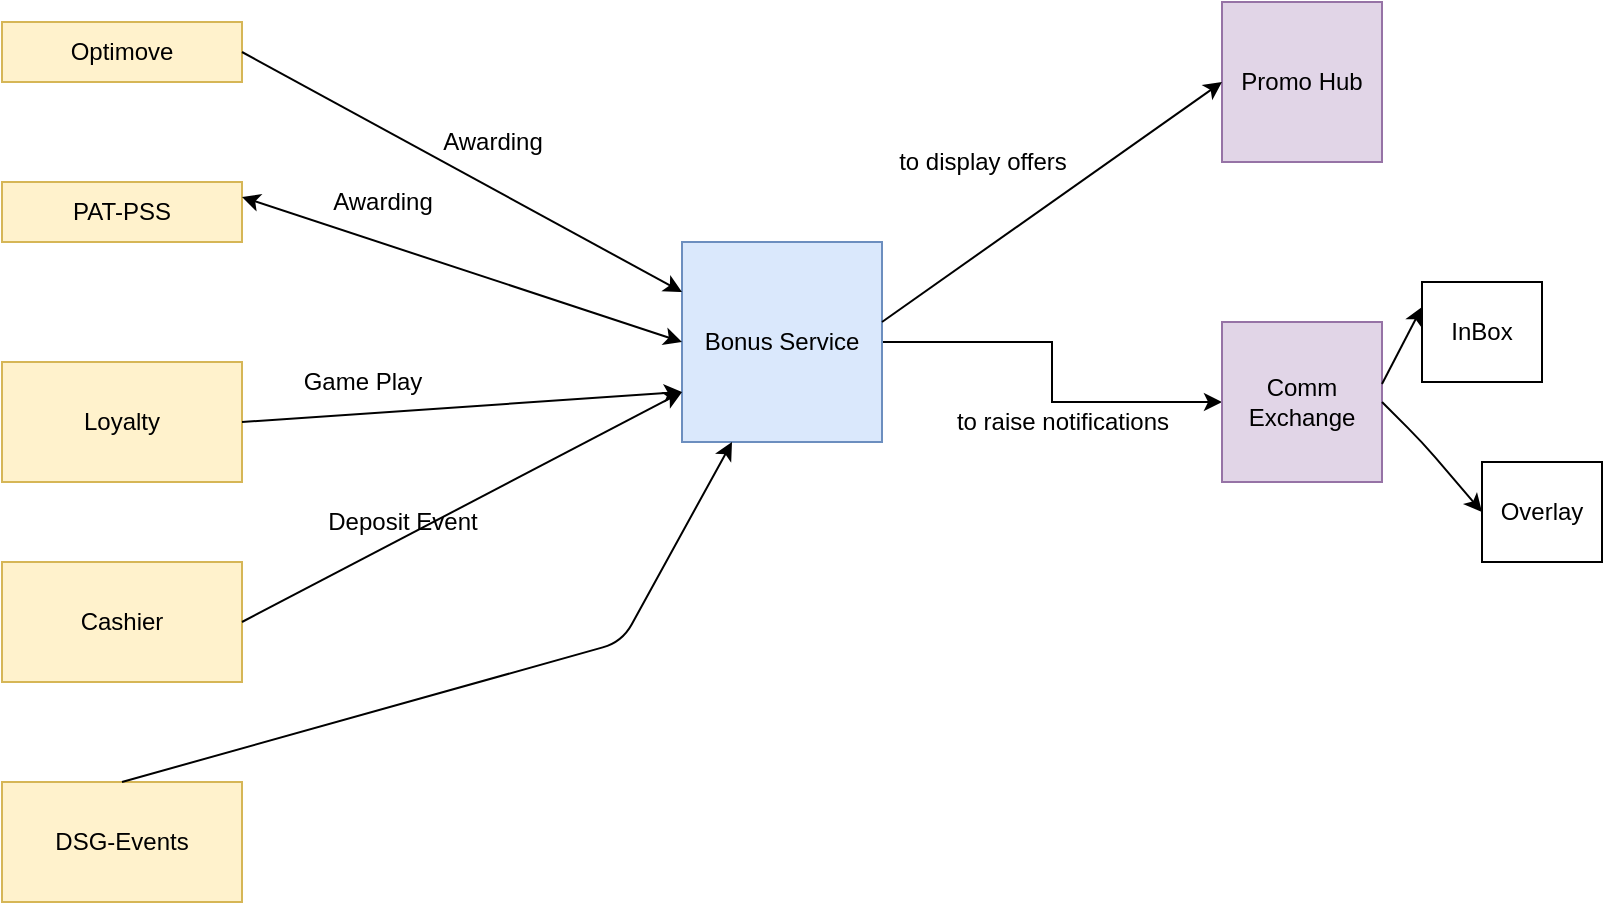 <mxfile version="14.3.2" type="github">
  <diagram id="Ne-A38cFuKAmn3kmK_f1" name="Page-1">
    <mxGraphModel dx="1038" dy="548" grid="1" gridSize="10" guides="1" tooltips="1" connect="1" arrows="1" fold="1" page="1" pageScale="1" pageWidth="850" pageHeight="1100" math="0" shadow="0">
      <root>
        <mxCell id="0" />
        <mxCell id="1" parent="0" />
        <mxCell id="nQvZEJqto41dGLA5HLPd-20" style="edgeStyle=orthogonalEdgeStyle;rounded=0;orthogonalLoop=1;jettySize=auto;html=1;entryX=0;entryY=0.5;entryDx=0;entryDy=0;" parent="1" source="nQvZEJqto41dGLA5HLPd-1" target="nQvZEJqto41dGLA5HLPd-18" edge="1">
          <mxGeometry relative="1" as="geometry">
            <mxPoint x="490" y="220" as="targetPoint" />
          </mxGeometry>
        </mxCell>
        <mxCell id="nQvZEJqto41dGLA5HLPd-1" value="Bonus Service" style="whiteSpace=wrap;html=1;aspect=fixed;fillColor=#dae8fc;strokeColor=#6c8ebf;" parent="1" vertex="1">
          <mxGeometry x="380" y="160" width="100" height="100" as="geometry" />
        </mxCell>
        <mxCell id="nQvZEJqto41dGLA5HLPd-2" value="Optimove" style="rounded=0;whiteSpace=wrap;html=1;fillColor=#fff2cc;strokeColor=#d6b656;" parent="1" vertex="1">
          <mxGeometry x="40" y="50" width="120" height="30" as="geometry" />
        </mxCell>
        <mxCell id="nQvZEJqto41dGLA5HLPd-3" value="" style="endArrow=classic;html=1;exitX=1;exitY=0.5;exitDx=0;exitDy=0;entryX=0;entryY=0.25;entryDx=0;entryDy=0;" parent="1" source="nQvZEJqto41dGLA5HLPd-2" target="nQvZEJqto41dGLA5HLPd-1" edge="1">
          <mxGeometry width="50" height="50" relative="1" as="geometry">
            <mxPoint x="400" y="310" as="sourcePoint" />
            <mxPoint x="450" y="260" as="targetPoint" />
          </mxGeometry>
        </mxCell>
        <mxCell id="nQvZEJqto41dGLA5HLPd-4" value="PAT-PSS" style="rounded=0;whiteSpace=wrap;html=1;fillColor=#fff2cc;strokeColor=#d6b656;" parent="1" vertex="1">
          <mxGeometry x="40" y="130" width="120" height="30" as="geometry" />
        </mxCell>
        <mxCell id="nQvZEJqto41dGLA5HLPd-5" value="" style="endArrow=classic;startArrow=classic;html=1;exitX=1;exitY=0.25;exitDx=0;exitDy=0;entryX=0;entryY=0.5;entryDx=0;entryDy=0;" parent="1" source="nQvZEJqto41dGLA5HLPd-4" target="nQvZEJqto41dGLA5HLPd-1" edge="1">
          <mxGeometry width="50" height="50" relative="1" as="geometry">
            <mxPoint x="400" y="310" as="sourcePoint" />
            <mxPoint x="450" y="260" as="targetPoint" />
          </mxGeometry>
        </mxCell>
        <mxCell id="nQvZEJqto41dGLA5HLPd-6" value="Loyalty" style="rounded=0;whiteSpace=wrap;html=1;fillColor=#fff2cc;strokeColor=#d6b656;" parent="1" vertex="1">
          <mxGeometry x="40" y="220" width="120" height="60" as="geometry" />
        </mxCell>
        <mxCell id="nQvZEJqto41dGLA5HLPd-7" value="" style="endArrow=classic;html=1;entryX=0;entryY=0.75;entryDx=0;entryDy=0;exitX=1;exitY=0.5;exitDx=0;exitDy=0;" parent="1" source="nQvZEJqto41dGLA5HLPd-6" target="nQvZEJqto41dGLA5HLPd-1" edge="1">
          <mxGeometry width="50" height="50" relative="1" as="geometry">
            <mxPoint x="150" y="243" as="sourcePoint" />
            <mxPoint x="220" y="250" as="targetPoint" />
          </mxGeometry>
        </mxCell>
        <mxCell id="nQvZEJqto41dGLA5HLPd-8" value="Game Play" style="text;html=1;align=center;verticalAlign=middle;resizable=0;points=[];autosize=1;" parent="1" vertex="1">
          <mxGeometry x="185" y="220" width="70" height="20" as="geometry" />
        </mxCell>
        <mxCell id="nQvZEJqto41dGLA5HLPd-9" value="Awarding" style="text;html=1;align=center;verticalAlign=middle;resizable=0;points=[];autosize=1;" parent="1" vertex="1">
          <mxGeometry x="195" y="130" width="70" height="20" as="geometry" />
        </mxCell>
        <mxCell id="nQvZEJqto41dGLA5HLPd-10" value="Awarding" style="text;html=1;align=center;verticalAlign=middle;resizable=0;points=[];autosize=1;" parent="1" vertex="1">
          <mxGeometry x="250" y="100" width="70" height="20" as="geometry" />
        </mxCell>
        <mxCell id="nQvZEJqto41dGLA5HLPd-11" value="Cashier" style="rounded=0;whiteSpace=wrap;html=1;fillColor=#fff2cc;strokeColor=#d6b656;" parent="1" vertex="1">
          <mxGeometry x="40" y="320" width="120" height="60" as="geometry" />
        </mxCell>
        <mxCell id="nQvZEJqto41dGLA5HLPd-12" value="" style="endArrow=classic;html=1;exitX=1;exitY=0.5;exitDx=0;exitDy=0;entryX=0;entryY=0.75;entryDx=0;entryDy=0;" parent="1" source="nQvZEJqto41dGLA5HLPd-11" target="nQvZEJqto41dGLA5HLPd-1" edge="1">
          <mxGeometry width="50" height="50" relative="1" as="geometry">
            <mxPoint x="70" y="410" as="sourcePoint" />
            <mxPoint x="120" y="360" as="targetPoint" />
          </mxGeometry>
        </mxCell>
        <mxCell id="nQvZEJqto41dGLA5HLPd-13" value="Deposit Event" style="text;html=1;align=center;verticalAlign=middle;resizable=0;points=[];autosize=1;" parent="1" vertex="1">
          <mxGeometry x="195" y="290" width="90" height="20" as="geometry" />
        </mxCell>
        <mxCell id="nQvZEJqto41dGLA5HLPd-14" value="DSG-Events" style="rounded=0;whiteSpace=wrap;html=1;fillColor=#fff2cc;strokeColor=#d6b656;" parent="1" vertex="1">
          <mxGeometry x="40" y="430" width="120" height="60" as="geometry" />
        </mxCell>
        <mxCell id="nQvZEJqto41dGLA5HLPd-15" value="" style="endArrow=classic;html=1;exitX=0.5;exitY=0;exitDx=0;exitDy=0;entryX=0.25;entryY=1;entryDx=0;entryDy=0;" parent="1" source="nQvZEJqto41dGLA5HLPd-14" target="nQvZEJqto41dGLA5HLPd-1" edge="1">
          <mxGeometry width="50" height="50" relative="1" as="geometry">
            <mxPoint x="190" y="450" as="sourcePoint" />
            <mxPoint x="240" y="400" as="targetPoint" />
            <Array as="points">
              <mxPoint x="350" y="360" />
            </Array>
          </mxGeometry>
        </mxCell>
        <mxCell id="nQvZEJqto41dGLA5HLPd-17" value="Promo Hub" style="whiteSpace=wrap;html=1;aspect=fixed;fillColor=#e1d5e7;strokeColor=#9673a6;" parent="1" vertex="1">
          <mxGeometry x="650" y="40" width="80" height="80" as="geometry" />
        </mxCell>
        <mxCell id="nQvZEJqto41dGLA5HLPd-18" value="Comm Exchange" style="whiteSpace=wrap;html=1;aspect=fixed;fillColor=#e1d5e7;strokeColor=#9673a6;" parent="1" vertex="1">
          <mxGeometry x="650" y="200" width="80" height="80" as="geometry" />
        </mxCell>
        <mxCell id="nQvZEJqto41dGLA5HLPd-19" value="" style="endArrow=classic;html=1;entryX=0;entryY=0.5;entryDx=0;entryDy=0;" parent="1" target="nQvZEJqto41dGLA5HLPd-17" edge="1">
          <mxGeometry width="50" height="50" relative="1" as="geometry">
            <mxPoint x="480" y="200" as="sourcePoint" />
            <mxPoint x="530" y="150" as="targetPoint" />
          </mxGeometry>
        </mxCell>
        <mxCell id="nQvZEJqto41dGLA5HLPd-21" value="to display offers" style="text;html=1;align=center;verticalAlign=middle;resizable=0;points=[];autosize=1;" parent="1" vertex="1">
          <mxGeometry x="480" y="110" width="100" height="20" as="geometry" />
        </mxCell>
        <mxCell id="nQvZEJqto41dGLA5HLPd-22" value="to raise notifications" style="text;html=1;align=center;verticalAlign=middle;resizable=0;points=[];autosize=1;" parent="1" vertex="1">
          <mxGeometry x="510" y="240" width="120" height="20" as="geometry" />
        </mxCell>
        <mxCell id="lCtNMKkZTeqLkoVH1-5B-1" value="InBox" style="rounded=0;whiteSpace=wrap;html=1;direction=south;" vertex="1" parent="1">
          <mxGeometry x="750" y="180" width="60" height="50" as="geometry" />
        </mxCell>
        <mxCell id="lCtNMKkZTeqLkoVH1-5B-2" value="Overlay" style="rounded=0;whiteSpace=wrap;html=1;direction=south;" vertex="1" parent="1">
          <mxGeometry x="780" y="270" width="60" height="50" as="geometry" />
        </mxCell>
        <mxCell id="lCtNMKkZTeqLkoVH1-5B-4" value="" style="endArrow=classic;html=1;entryX=0.25;entryY=1;entryDx=0;entryDy=0;" edge="1" parent="1" target="lCtNMKkZTeqLkoVH1-5B-1">
          <mxGeometry width="50" height="50" relative="1" as="geometry">
            <mxPoint x="730" y="231" as="sourcePoint" />
            <mxPoint x="730" y="150" as="targetPoint" />
          </mxGeometry>
        </mxCell>
        <mxCell id="lCtNMKkZTeqLkoVH1-5B-5" value="" style="endArrow=classic;html=1;entryX=0.5;entryY=1;entryDx=0;entryDy=0;" edge="1" parent="1" target="lCtNMKkZTeqLkoVH1-5B-2">
          <mxGeometry width="50" height="50" relative="1" as="geometry">
            <mxPoint x="730" y="240" as="sourcePoint" />
            <mxPoint x="550" y="260" as="targetPoint" />
            <Array as="points">
              <mxPoint x="750" y="260" />
            </Array>
          </mxGeometry>
        </mxCell>
      </root>
    </mxGraphModel>
  </diagram>
</mxfile>
